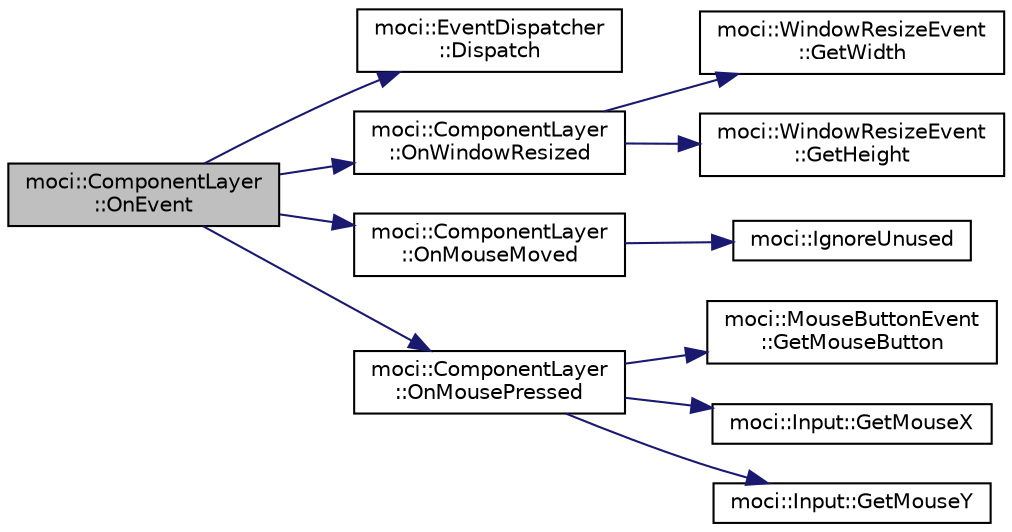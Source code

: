 digraph "moci::ComponentLayer::OnEvent"
{
 // INTERACTIVE_SVG=YES
  edge [fontname="Helvetica",fontsize="10",labelfontname="Helvetica",labelfontsize="10"];
  node [fontname="Helvetica",fontsize="10",shape=record];
  rankdir="LR";
  Node5 [label="moci::ComponentLayer\l::OnEvent",height=0.2,width=0.4,color="black", fillcolor="grey75", style="filled", fontcolor="black"];
  Node5 -> Node6 [color="midnightblue",fontsize="10",style="solid",fontname="Helvetica"];
  Node6 [label="moci::EventDispatcher\l::Dispatch",height=0.2,width=0.4,color="black", fillcolor="white", style="filled",URL="$classmoci_1_1EventDispatcher.html#a5b88b4eaa39a5ed925da7e5229f802f6"];
  Node5 -> Node7 [color="midnightblue",fontsize="10",style="solid",fontname="Helvetica"];
  Node7 [label="moci::ComponentLayer\l::OnWindowResized",height=0.2,width=0.4,color="black", fillcolor="white", style="filled",URL="$classmoci_1_1ComponentLayer.html#aa1b238ff5ecb630064fd9f749e4faa84"];
  Node7 -> Node8 [color="midnightblue",fontsize="10",style="solid",fontname="Helvetica"];
  Node8 [label="moci::WindowResizeEvent\l::GetWidth",height=0.2,width=0.4,color="black", fillcolor="white", style="filled",URL="$classmoci_1_1WindowResizeEvent.html#abff71f098e20d28aaa9ca0ce39cd8629"];
  Node7 -> Node9 [color="midnightblue",fontsize="10",style="solid",fontname="Helvetica"];
  Node9 [label="moci::WindowResizeEvent\l::GetHeight",height=0.2,width=0.4,color="black", fillcolor="white", style="filled",URL="$classmoci_1_1WindowResizeEvent.html#a3e77edb957ee20c7a191e42b69cb098c"];
  Node5 -> Node10 [color="midnightblue",fontsize="10",style="solid",fontname="Helvetica"];
  Node10 [label="moci::ComponentLayer\l::OnMouseMoved",height=0.2,width=0.4,color="black", fillcolor="white", style="filled",URL="$classmoci_1_1ComponentLayer.html#ae21889a1d68fd31a2fd2f097ef3aceed"];
  Node10 -> Node11 [color="midnightblue",fontsize="10",style="solid",fontname="Helvetica"];
  Node11 [label="moci::IgnoreUnused",height=0.2,width=0.4,color="black", fillcolor="white", style="filled",URL="$namespacemoci.html#ae476b7800a4885ccb9a99952efba1628"];
  Node5 -> Node12 [color="midnightblue",fontsize="10",style="solid",fontname="Helvetica"];
  Node12 [label="moci::ComponentLayer\l::OnMousePressed",height=0.2,width=0.4,color="black", fillcolor="white", style="filled",URL="$classmoci_1_1ComponentLayer.html#a2715567a134d4b61b31f4e828cc511b1"];
  Node12 -> Node13 [color="midnightblue",fontsize="10",style="solid",fontname="Helvetica"];
  Node13 [label="moci::MouseButtonEvent\l::GetMouseButton",height=0.2,width=0.4,color="black", fillcolor="white", style="filled",URL="$classmoci_1_1MouseButtonEvent.html#a0f53bc0390c63d6a7614a063a703dc38"];
  Node12 -> Node14 [color="midnightblue",fontsize="10",style="solid",fontname="Helvetica"];
  Node14 [label="moci::Input::GetMouseX",height=0.2,width=0.4,color="black", fillcolor="white", style="filled",URL="$classmoci_1_1Input.html#a5f14a373460cc3cebed54d6cf5f048f3"];
  Node12 -> Node15 [color="midnightblue",fontsize="10",style="solid",fontname="Helvetica"];
  Node15 [label="moci::Input::GetMouseY",height=0.2,width=0.4,color="black", fillcolor="white", style="filled",URL="$classmoci_1_1Input.html#a5a3797a5adda23603f85962163b7be9b"];
}
